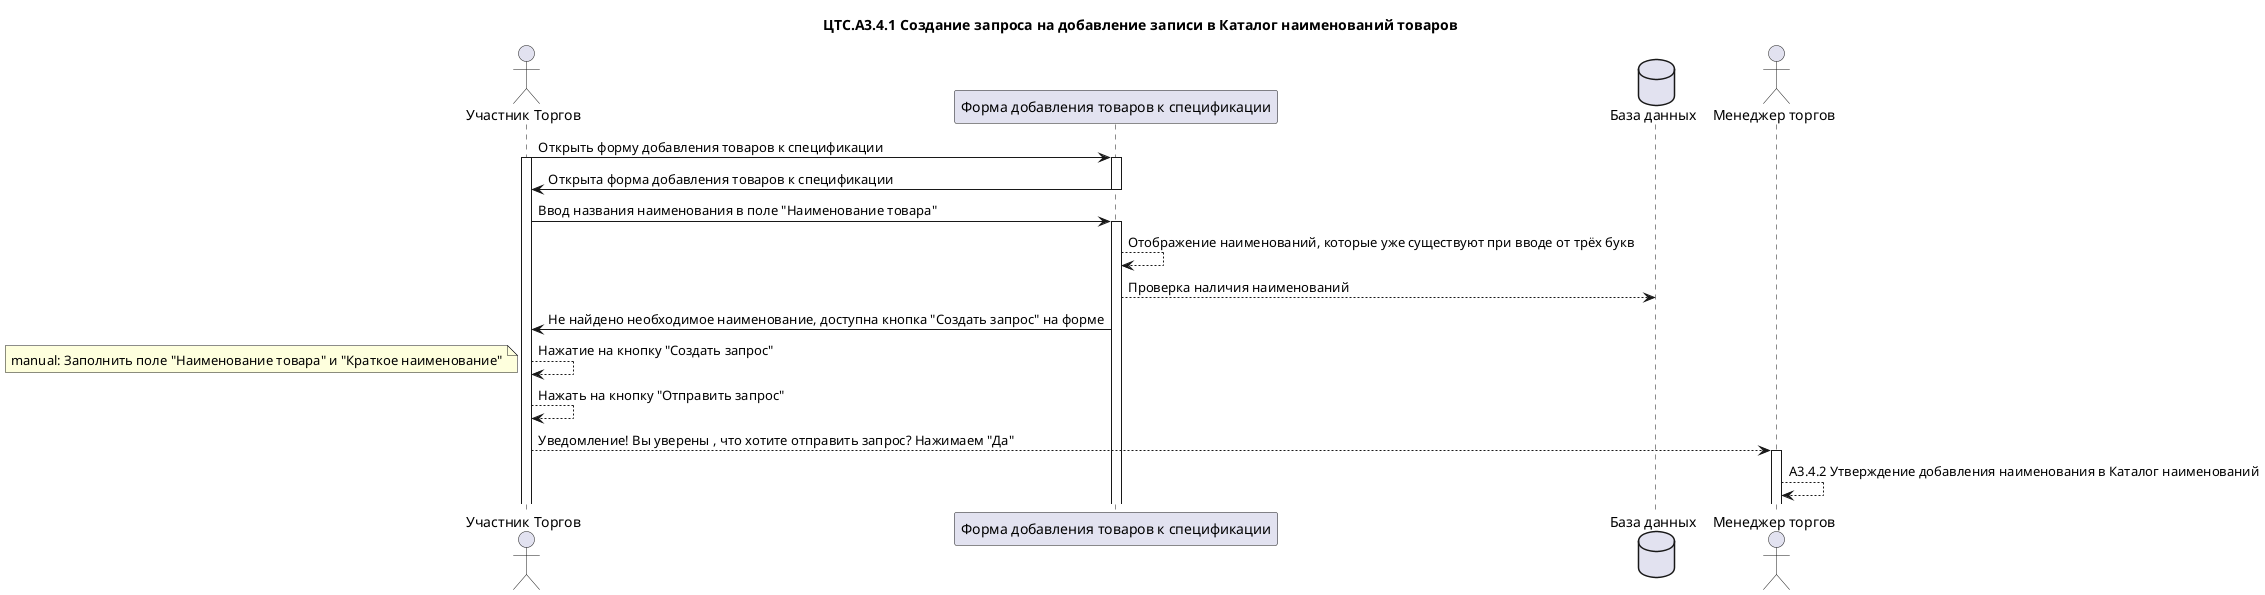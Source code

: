@startuml "ЦТС.А3.4 Запрос на добавление наименования в каталог товаров"
title "ЦТС.А3.4.1 Создание запроса на добавление записи в Каталог наименований товаров"
actor "Участник Торгов" as User
participant "Форма добавления товаров к спецификации" as SpecificationsForm
database "База данных" as Database
actor "Менеджер торгов" as User_CTS

User-> SpecificationsForm: Открыть форму добавления товаров к спецификации
activate User
activate SpecificationsForm

SpecificationsForm->User: Открыта форма добавления товаров к спецификации
deactivate SpecificationsForm

User->SpecificationsForm: Ввод названия наименования в поле "Наименование товара"
activate SpecificationsForm
SpecificationsForm-->SpecificationsForm: Отображение наименований, которые уже существуют при вводе от трёх букв
SpecificationsForm-->Database: Проверка наличия наименований
SpecificationsForm->User: Не найдено необходимое наименование, доступна кнопка "Создать запрос" на форме
User-->User: Нажатие на кнопку "Создать запрос"
note left
     manual: Заполнить поле "Наименование товара" и "Краткое наименование"
end note
User-->User: Нажать на кнопку "Отправить запрос"
User-->User_CTS: Уведомление! Вы уверены , что хотите отправить запрос? Нажимаем "Да"
 /'Администратор Торгов'/
 activate User_CTS
 User_CTS-->User_CTS: А3.4.2 Утверждение добавления наименования в Каталог наименований
@enduml

